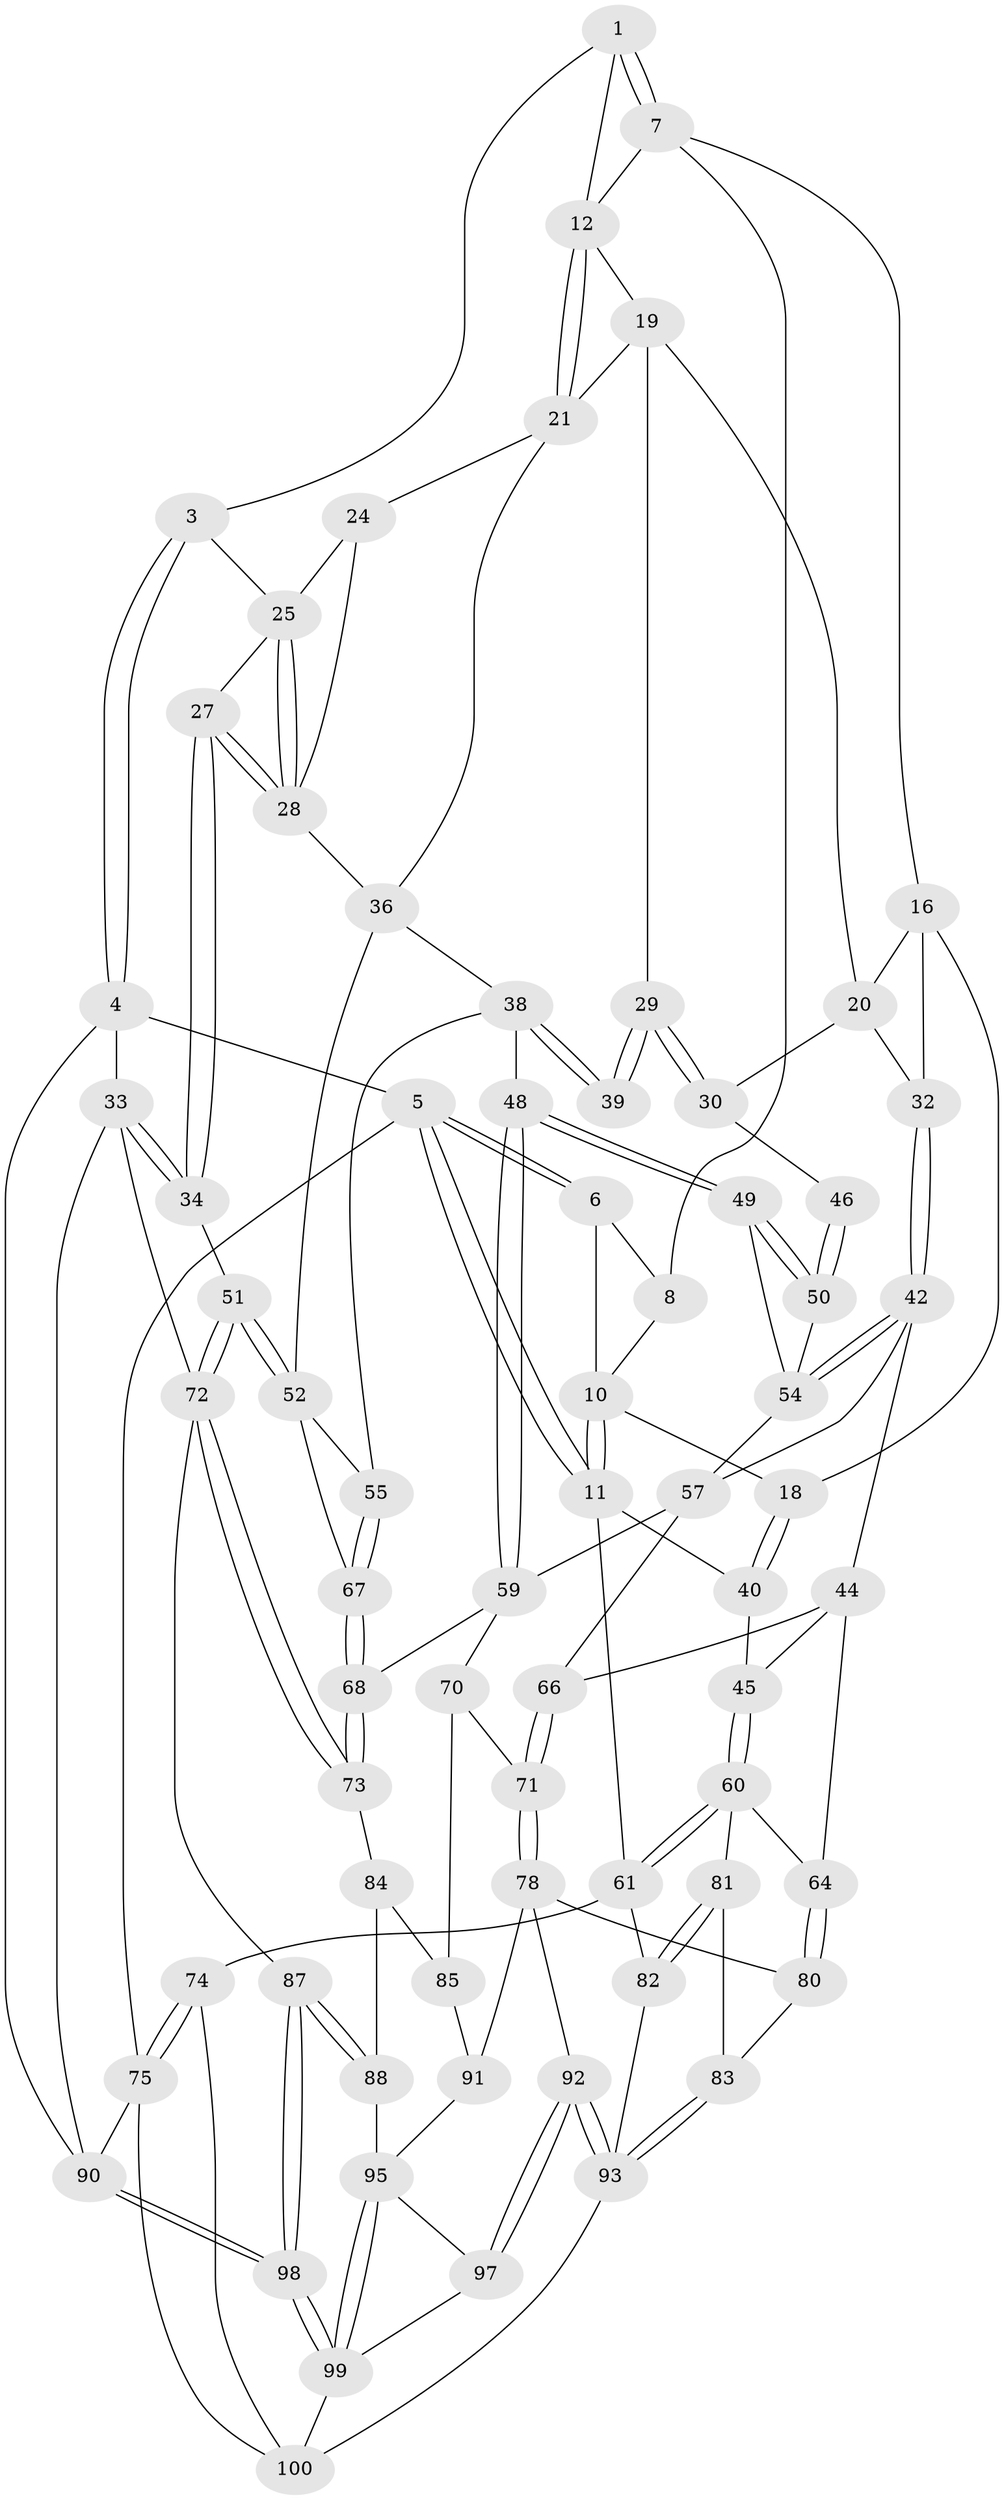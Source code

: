 // original degree distribution, {3: 0.029411764705882353, 4: 0.23529411764705882, 5: 0.5, 6: 0.23529411764705882}
// Generated by graph-tools (version 1.1) at 2025/11/02/27/25 16:11:52]
// undirected, 71 vertices, 162 edges
graph export_dot {
graph [start="1"]
  node [color=gray90,style=filled];
  1 [pos="+0.2673481021907566+0",super="+2"];
  3 [pos="+1+0"];
  4 [pos="+1+0"];
  5 [pos="+0+0"];
  6 [pos="+0+0",super="+9"];
  7 [pos="+0.1708217916439442+0.10705973178060055",super="+14"];
  8 [pos="+0.12761428817666065+0.12266463326105378"];
  10 [pos="+0+0.17552981038782617",super="+15"];
  11 [pos="+0+0.18477240484900964",super="+41"];
  12 [pos="+0.4795524328852355+0",super="+13"];
  16 [pos="+0.23190026541829725+0.22087723566874487",super="+17"];
  18 [pos="+0.14503573834360087+0.29981047261690613"];
  19 [pos="+0.28493070093174555+0.20635431778438393",super="+22"];
  20 [pos="+0.25630970107857626+0.22478380020576683",super="+31"];
  21 [pos="+0.5167945438393977+0.1475244580483604",super="+23"];
  24 [pos="+0.6071974402602938+0.17818386908162834"];
  25 [pos="+0.8227935339280633+0.11663535190213237",super="+26"];
  27 [pos="+0.8982562102798554+0.35534422723670517"];
  28 [pos="+0.8230993102125377+0.3146069153205785",super="+35"];
  29 [pos="+0.506626394417082+0.16973300937339578"];
  30 [pos="+0.38071147513928955+0.3264767651399818"];
  32 [pos="+0.3506464175196007+0.3612170625582208"];
  33 [pos="+1+0.5039358218940061",super="+76"];
  34 [pos="+1+0.48073394715806617"];
  36 [pos="+0.7214527506411352+0.3617780602932939",super="+37"];
  38 [pos="+0.5992428958096772+0.4370998085801784",super="+47"];
  39 [pos="+0.5512083252347573+0.36052706019169445"];
  40 [pos="+0.10294891760223632+0.3668132895428642"];
  42 [pos="+0.34260586283732236+0.3991184066233643",super="+43"];
  44 [pos="+0.22794690962911862+0.436508153559117",super="+63"];
  45 [pos="+0.1423421012844445+0.4255330896485531"];
  46 [pos="+0.4772512337029848+0.39144845129484657"];
  48 [pos="+0.5736643057948199+0.4802050491590951"];
  49 [pos="+0.4906063859717113+0.44350793637389574"];
  50 [pos="+0.4866033694115587+0.44004817387811185"];
  51 [pos="+0.9408273023655497+0.5105868943448969"];
  52 [pos="+0.7917559554836143+0.5271460383168034",super="+53"];
  54 [pos="+0.4110398873971069+0.4333071454771658",super="+56"];
  55 [pos="+0.6234050799425999+0.46957154608195484"];
  57 [pos="+0.44692172880366704+0.5319682340655923",super="+58"];
  59 [pos="+0.5560150592731534+0.5336879416688894",super="+69"];
  60 [pos="+0.13806429806081788+0.458636745614232",super="+65"];
  61 [pos="+0+0.661252395189747",super="+62"];
  64 [pos="+0.22452796711911455+0.6157773413920766"];
  66 [pos="+0.3331630405842887+0.6078315680657715"];
  67 [pos="+0.726613963381618+0.5888152844031227"];
  68 [pos="+0.7074588386793791+0.6209007122572666"];
  70 [pos="+0.559923032889182+0.6750009021840282"];
  71 [pos="+0.36480266244585646+0.6572390521755638"];
  72 [pos="+0.8128368977183534+0.7268103442168345",super="+77"];
  73 [pos="+0.7664826158301274+0.7032759925726478"];
  74 [pos="+0+0.831760378158588"];
  75 [pos="+0+1"];
  78 [pos="+0.3503884406724494+0.7578181518089075",super="+79"];
  80 [pos="+0.2414475362973922+0.7513660145508427"];
  81 [pos="+0.0773149125422048+0.6725276154900233"];
  82 [pos="+0.05624667358571908+0.67793315629151"];
  83 [pos="+0.16924932106713692+0.7545788218342477"];
  84 [pos="+0.7660379185453005+0.7035623534770361",super="+89"];
  85 [pos="+0.6091288309664094+0.770118361119636",super="+86"];
  87 [pos="+0.840900654587976+0.8431359179475151"];
  88 [pos="+0.6732106091554063+0.8490529822006799"];
  90 [pos="+1+1"];
  91 [pos="+0.5443963957579251+0.7751579102426467"];
  92 [pos="+0.3320483121232373+0.9714358431843406"];
  93 [pos="+0.22889887877268944+0.9167634506580147",super="+94"];
  95 [pos="+0.662639670576159+0.8764032528701491",super="+96"];
  97 [pos="+0.3631150393762768+1"];
  98 [pos="+0.795819791306207+1"];
  99 [pos="+0.6452042823033899+1",super="+101"];
  100 [pos="+0.06849590355811046+0.9178174292034745",super="+102"];
  1 -- 7;
  1 -- 7;
  1 -- 3;
  1 -- 12;
  3 -- 4;
  3 -- 4;
  3 -- 25;
  4 -- 5;
  4 -- 33;
  4 -- 90;
  5 -- 6;
  5 -- 6;
  5 -- 11;
  5 -- 11;
  5 -- 75;
  6 -- 8;
  6 -- 10;
  7 -- 8;
  7 -- 16;
  7 -- 12;
  8 -- 10;
  10 -- 11;
  10 -- 11;
  10 -- 18;
  11 -- 40;
  11 -- 61;
  12 -- 21;
  12 -- 21;
  12 -- 19;
  16 -- 20;
  16 -- 32;
  16 -- 18;
  18 -- 40;
  18 -- 40;
  19 -- 20;
  19 -- 29;
  19 -- 21;
  20 -- 32;
  20 -- 30;
  21 -- 24;
  21 -- 36;
  24 -- 25;
  24 -- 28;
  25 -- 28;
  25 -- 28;
  25 -- 27;
  27 -- 28;
  27 -- 28;
  27 -- 34;
  27 -- 34;
  28 -- 36;
  29 -- 30;
  29 -- 30;
  29 -- 39;
  29 -- 39;
  30 -- 46;
  32 -- 42;
  32 -- 42;
  33 -- 34;
  33 -- 34;
  33 -- 72;
  33 -- 90;
  34 -- 51;
  36 -- 38;
  36 -- 52;
  38 -- 39;
  38 -- 39;
  38 -- 48;
  38 -- 55;
  40 -- 45;
  42 -- 54;
  42 -- 54;
  42 -- 44;
  42 -- 57;
  44 -- 45;
  44 -- 64;
  44 -- 66;
  45 -- 60;
  45 -- 60;
  46 -- 50;
  46 -- 50;
  48 -- 49;
  48 -- 49;
  48 -- 59;
  48 -- 59;
  49 -- 50;
  49 -- 50;
  49 -- 54;
  50 -- 54;
  51 -- 52;
  51 -- 52;
  51 -- 72;
  51 -- 72;
  52 -- 67;
  52 -- 55;
  54 -- 57;
  55 -- 67;
  55 -- 67;
  57 -- 59;
  57 -- 66;
  59 -- 68;
  59 -- 70;
  60 -- 61;
  60 -- 61;
  60 -- 64;
  60 -- 81;
  61 -- 82;
  61 -- 74;
  64 -- 80;
  64 -- 80;
  66 -- 71;
  66 -- 71;
  67 -- 68;
  67 -- 68;
  68 -- 73;
  68 -- 73;
  70 -- 71;
  70 -- 85;
  71 -- 78;
  71 -- 78;
  72 -- 73;
  72 -- 73;
  72 -- 87;
  73 -- 84;
  74 -- 75;
  74 -- 75;
  74 -- 100;
  75 -- 90;
  75 -- 100;
  78 -- 91;
  78 -- 80;
  78 -- 92;
  80 -- 83;
  81 -- 82;
  81 -- 82;
  81 -- 83;
  82 -- 93;
  83 -- 93;
  83 -- 93;
  84 -- 85 [weight=2];
  84 -- 88;
  85 -- 91;
  87 -- 88;
  87 -- 88;
  87 -- 98;
  87 -- 98;
  88 -- 95;
  90 -- 98;
  90 -- 98;
  91 -- 95;
  92 -- 93;
  92 -- 93;
  92 -- 97;
  92 -- 97;
  93 -- 100;
  95 -- 99;
  95 -- 99;
  95 -- 97;
  97 -- 99;
  98 -- 99;
  98 -- 99;
  99 -- 100;
}
